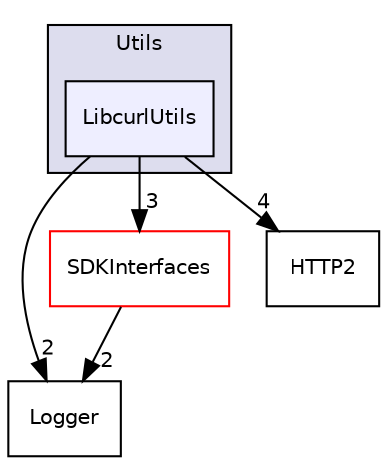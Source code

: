 digraph "/workplace/avs-device-sdk/AVSCommon/Utils/include/AVSCommon/Utils/LibcurlUtils" {
  compound=true
  node [ fontsize="10", fontname="Helvetica"];
  edge [ labelfontsize="10", labelfontname="Helvetica"];
  subgraph clusterdir_ee116be5d1129358ffaec72096859541 {
    graph [ bgcolor="#ddddee", pencolor="black", label="Utils" fontname="Helvetica", fontsize="10", URL="dir_ee116be5d1129358ffaec72096859541.html"]
  dir_6ba3b1a153b1f9de381c75d191edb957 [shape=box, label="LibcurlUtils", style="filled", fillcolor="#eeeeff", pencolor="black", URL="dir_6ba3b1a153b1f9de381c75d191edb957.html"];
  }
  dir_432ae366851f981ad5bcb252f92369c5 [shape=box label="Logger" URL="dir_432ae366851f981ad5bcb252f92369c5.html"];
  dir_97afc8111b754cf401b73024f872f45d [shape=box label="SDKInterfaces" fillcolor="white" style="filled" color="red" URL="dir_97afc8111b754cf401b73024f872f45d.html"];
  dir_0bf0f45007ff5e6885dc23c0041db988 [shape=box label="HTTP2" URL="dir_0bf0f45007ff5e6885dc23c0041db988.html"];
  dir_6ba3b1a153b1f9de381c75d191edb957->dir_432ae366851f981ad5bcb252f92369c5 [headlabel="2", labeldistance=1.5 headhref="dir_000205_000206.html"];
  dir_6ba3b1a153b1f9de381c75d191edb957->dir_97afc8111b754cf401b73024f872f45d [headlabel="3", labeldistance=1.5 headhref="dir_000205_000018.html"];
  dir_6ba3b1a153b1f9de381c75d191edb957->dir_0bf0f45007ff5e6885dc23c0041db988 [headlabel="4", labeldistance=1.5 headhref="dir_000205_000202.html"];
  dir_97afc8111b754cf401b73024f872f45d->dir_432ae366851f981ad5bcb252f92369c5 [headlabel="2", labeldistance=1.5 headhref="dir_000018_000206.html"];
}
